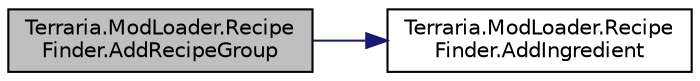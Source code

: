 digraph "Terraria.ModLoader.RecipeFinder.AddRecipeGroup"
{
 // LATEX_PDF_SIZE
  edge [fontname="Helvetica",fontsize="10",labelfontname="Helvetica",labelfontsize="10"];
  node [fontname="Helvetica",fontsize="10",shape=record];
  rankdir="LR";
  Node1 [label="Terraria.ModLoader.Recipe\lFinder.AddRecipeGroup",height=0.2,width=0.4,color="black", fillcolor="grey75", style="filled", fontcolor="black",tooltip="Adds a recipe group ingredient with the given RecipeGroupID and stack size to the search criteria."];
  Node1 -> Node2 [color="midnightblue",fontsize="10",style="solid",fontname="Helvetica"];
  Node2 [label="Terraria.ModLoader.Recipe\lFinder.AddIngredient",height=0.2,width=0.4,color="black", fillcolor="white", style="filled",URL="$class_terraria_1_1_mod_loader_1_1_recipe_finder.html#ad869ec676e5e1eded3932e8d276e8fb5",tooltip="Adds an ingredient with the given item type and stack size to the search criteria."];
}
